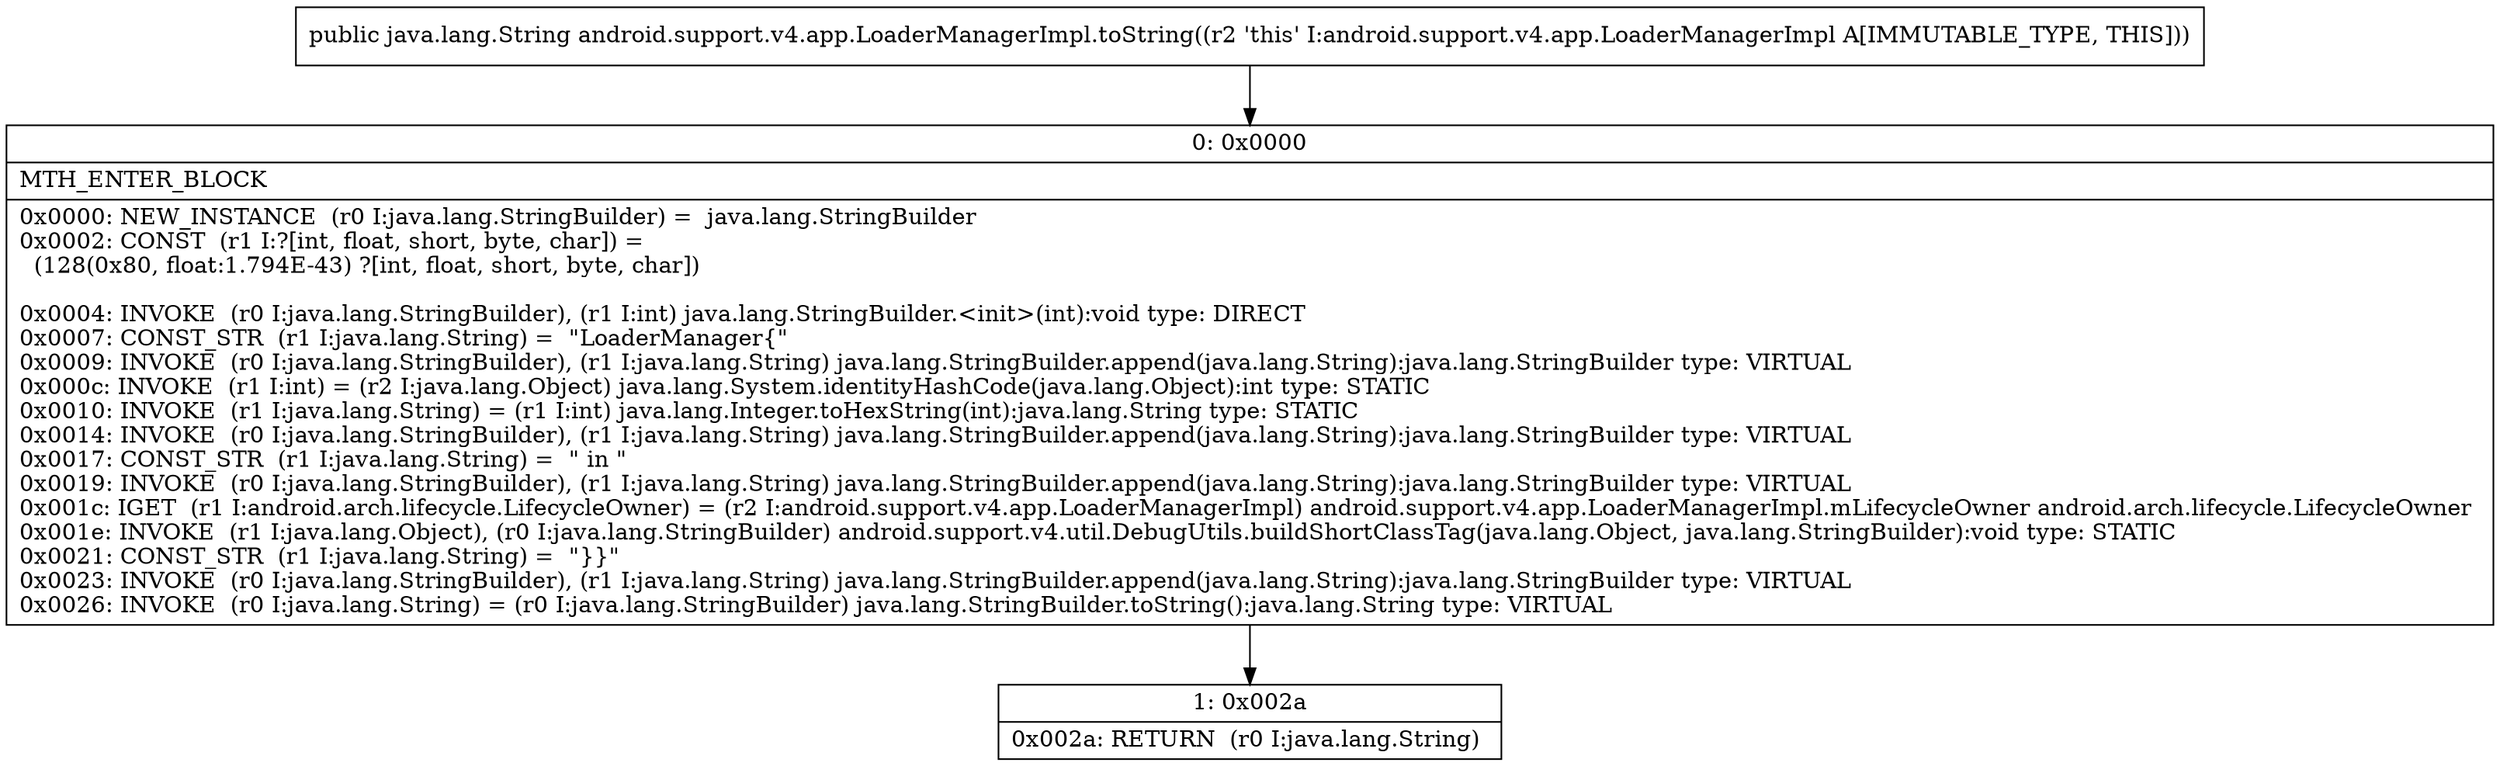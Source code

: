 digraph "CFG forandroid.support.v4.app.LoaderManagerImpl.toString()Ljava\/lang\/String;" {
Node_0 [shape=record,label="{0\:\ 0x0000|MTH_ENTER_BLOCK\l|0x0000: NEW_INSTANCE  (r0 I:java.lang.StringBuilder) =  java.lang.StringBuilder \l0x0002: CONST  (r1 I:?[int, float, short, byte, char]) = \l  (128(0x80, float:1.794E\-43) ?[int, float, short, byte, char])\l \l0x0004: INVOKE  (r0 I:java.lang.StringBuilder), (r1 I:int) java.lang.StringBuilder.\<init\>(int):void type: DIRECT \l0x0007: CONST_STR  (r1 I:java.lang.String) =  \"LoaderManager\{\" \l0x0009: INVOKE  (r0 I:java.lang.StringBuilder), (r1 I:java.lang.String) java.lang.StringBuilder.append(java.lang.String):java.lang.StringBuilder type: VIRTUAL \l0x000c: INVOKE  (r1 I:int) = (r2 I:java.lang.Object) java.lang.System.identityHashCode(java.lang.Object):int type: STATIC \l0x0010: INVOKE  (r1 I:java.lang.String) = (r1 I:int) java.lang.Integer.toHexString(int):java.lang.String type: STATIC \l0x0014: INVOKE  (r0 I:java.lang.StringBuilder), (r1 I:java.lang.String) java.lang.StringBuilder.append(java.lang.String):java.lang.StringBuilder type: VIRTUAL \l0x0017: CONST_STR  (r1 I:java.lang.String) =  \" in \" \l0x0019: INVOKE  (r0 I:java.lang.StringBuilder), (r1 I:java.lang.String) java.lang.StringBuilder.append(java.lang.String):java.lang.StringBuilder type: VIRTUAL \l0x001c: IGET  (r1 I:android.arch.lifecycle.LifecycleOwner) = (r2 I:android.support.v4.app.LoaderManagerImpl) android.support.v4.app.LoaderManagerImpl.mLifecycleOwner android.arch.lifecycle.LifecycleOwner \l0x001e: INVOKE  (r1 I:java.lang.Object), (r0 I:java.lang.StringBuilder) android.support.v4.util.DebugUtils.buildShortClassTag(java.lang.Object, java.lang.StringBuilder):void type: STATIC \l0x0021: CONST_STR  (r1 I:java.lang.String) =  \"\}\}\" \l0x0023: INVOKE  (r0 I:java.lang.StringBuilder), (r1 I:java.lang.String) java.lang.StringBuilder.append(java.lang.String):java.lang.StringBuilder type: VIRTUAL \l0x0026: INVOKE  (r0 I:java.lang.String) = (r0 I:java.lang.StringBuilder) java.lang.StringBuilder.toString():java.lang.String type: VIRTUAL \l}"];
Node_1 [shape=record,label="{1\:\ 0x002a|0x002a: RETURN  (r0 I:java.lang.String) \l}"];
MethodNode[shape=record,label="{public java.lang.String android.support.v4.app.LoaderManagerImpl.toString((r2 'this' I:android.support.v4.app.LoaderManagerImpl A[IMMUTABLE_TYPE, THIS])) }"];
MethodNode -> Node_0;
Node_0 -> Node_1;
}

